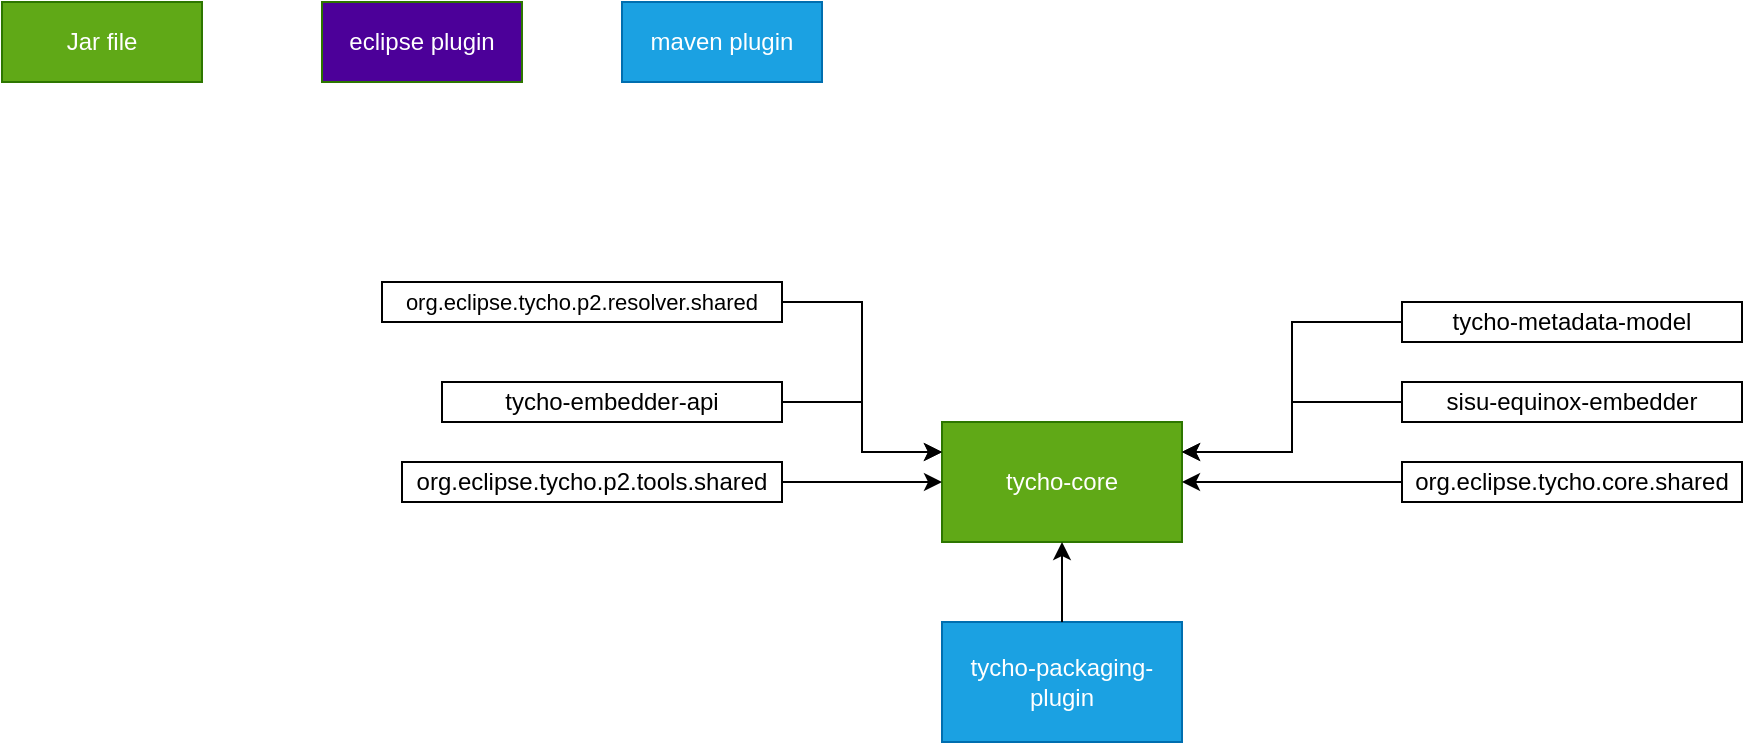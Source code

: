 <mxfile version="14.1.2" type="github">
  <diagram id="FHFmZQXOXYVLDdbLkJBi" name="Page-1">
    <mxGraphModel dx="1785" dy="457" grid="1" gridSize="10" guides="1" tooltips="1" connect="1" arrows="1" fold="1" page="1" pageScale="1" pageWidth="827" pageHeight="1169" math="0" shadow="0">
      <root>
        <mxCell id="0" />
        <mxCell id="1" parent="0" />
        <mxCell id="WsQnj9h-rzJG_XH_zbQI-1" value="tycho-packaging-plugin" style="rounded=0;whiteSpace=wrap;html=1;fillColor=#1ba1e2;strokeColor=#006EAF;fontColor=#ffffff;" vertex="1" parent="1">
          <mxGeometry x="-100" y="320" width="120" height="60" as="geometry" />
        </mxCell>
        <mxCell id="WsQnj9h-rzJG_XH_zbQI-2" value="tycho-core" style="rounded=0;whiteSpace=wrap;html=1;fillColor=#60a917;strokeColor=#2D7600;fontColor=#ffffff;" vertex="1" parent="1">
          <mxGeometry x="-100" y="220" width="120" height="60" as="geometry" />
        </mxCell>
        <mxCell id="WsQnj9h-rzJG_XH_zbQI-3" value="" style="endArrow=classic;html=1;entryX=0.5;entryY=1;entryDx=0;entryDy=0;exitX=0.5;exitY=0;exitDx=0;exitDy=0;" edge="1" parent="1" source="WsQnj9h-rzJG_XH_zbQI-1" target="WsQnj9h-rzJG_XH_zbQI-2">
          <mxGeometry width="50" height="50" relative="1" as="geometry">
            <mxPoint x="160" y="360" as="sourcePoint" />
            <mxPoint x="210" y="310" as="targetPoint" />
          </mxGeometry>
        </mxCell>
        <mxCell id="WsQnj9h-rzJG_XH_zbQI-17" style="edgeStyle=orthogonalEdgeStyle;rounded=0;orthogonalLoop=1;jettySize=auto;html=1;entryX=0;entryY=0.5;entryDx=0;entryDy=0;" edge="1" parent="1" source="WsQnj9h-rzJG_XH_zbQI-4" target="WsQnj9h-rzJG_XH_zbQI-2">
          <mxGeometry relative="1" as="geometry" />
        </mxCell>
        <mxCell id="WsQnj9h-rzJG_XH_zbQI-4" value="org.eclipse.tycho.p2.tools.shared" style="rounded=0;whiteSpace=wrap;html=1;" vertex="1" parent="1">
          <mxGeometry x="-370" y="240" width="190" height="20" as="geometry" />
        </mxCell>
        <mxCell id="WsQnj9h-rzJG_XH_zbQI-22" style="edgeStyle=orthogonalEdgeStyle;rounded=0;orthogonalLoop=1;jettySize=auto;html=1;entryX=0;entryY=0.25;entryDx=0;entryDy=0;" edge="1" parent="1" source="WsQnj9h-rzJG_XH_zbQI-6" target="WsQnj9h-rzJG_XH_zbQI-2">
          <mxGeometry relative="1" as="geometry" />
        </mxCell>
        <mxCell id="WsQnj9h-rzJG_XH_zbQI-6" value="&lt;font style=&quot;font-size: 11px&quot;&gt;org.eclipse.tycho.p2.resolver.shared&lt;/font&gt;" style="rounded=0;whiteSpace=wrap;html=1;" vertex="1" parent="1">
          <mxGeometry x="-380" y="150" width="200" height="20" as="geometry" />
        </mxCell>
        <mxCell id="WsQnj9h-rzJG_XH_zbQI-14" style="edgeStyle=orthogonalEdgeStyle;rounded=0;orthogonalLoop=1;jettySize=auto;html=1;entryX=1;entryY=0.25;entryDx=0;entryDy=0;" edge="1" parent="1" source="WsQnj9h-rzJG_XH_zbQI-7" target="WsQnj9h-rzJG_XH_zbQI-2">
          <mxGeometry relative="1" as="geometry" />
        </mxCell>
        <mxCell id="WsQnj9h-rzJG_XH_zbQI-7" value="sisu-equinox-embedder" style="rounded=0;whiteSpace=wrap;html=1;" vertex="1" parent="1">
          <mxGeometry x="130" y="200" width="170" height="20" as="geometry" />
        </mxCell>
        <mxCell id="WsQnj9h-rzJG_XH_zbQI-23" style="edgeStyle=orthogonalEdgeStyle;rounded=0;orthogonalLoop=1;jettySize=auto;html=1;entryX=1;entryY=0.25;entryDx=0;entryDy=0;" edge="1" parent="1" source="WsQnj9h-rzJG_XH_zbQI-8" target="WsQnj9h-rzJG_XH_zbQI-2">
          <mxGeometry relative="1" as="geometry" />
        </mxCell>
        <mxCell id="WsQnj9h-rzJG_XH_zbQI-8" value="tycho-metadata-model" style="rounded=0;whiteSpace=wrap;html=1;" vertex="1" parent="1">
          <mxGeometry x="130" y="160" width="170" height="20" as="geometry" />
        </mxCell>
        <mxCell id="WsQnj9h-rzJG_XH_zbQI-21" style="edgeStyle=orthogonalEdgeStyle;rounded=0;orthogonalLoop=1;jettySize=auto;html=1;entryX=0;entryY=0.25;entryDx=0;entryDy=0;" edge="1" parent="1" source="WsQnj9h-rzJG_XH_zbQI-9" target="WsQnj9h-rzJG_XH_zbQI-2">
          <mxGeometry relative="1" as="geometry" />
        </mxCell>
        <mxCell id="WsQnj9h-rzJG_XH_zbQI-9" value="tycho-embedder-api" style="rounded=0;whiteSpace=wrap;html=1;" vertex="1" parent="1">
          <mxGeometry x="-350" y="200" width="170" height="20" as="geometry" />
        </mxCell>
        <mxCell id="WsQnj9h-rzJG_XH_zbQI-13" style="edgeStyle=orthogonalEdgeStyle;rounded=0;orthogonalLoop=1;jettySize=auto;html=1;entryX=1;entryY=0.5;entryDx=0;entryDy=0;" edge="1" parent="1" source="WsQnj9h-rzJG_XH_zbQI-10" target="WsQnj9h-rzJG_XH_zbQI-2">
          <mxGeometry relative="1" as="geometry">
            <Array as="points">
              <mxPoint x="215" y="250" />
            </Array>
          </mxGeometry>
        </mxCell>
        <mxCell id="WsQnj9h-rzJG_XH_zbQI-10" value="org.eclipse.tycho.core.shared" style="rounded=0;whiteSpace=wrap;html=1;" vertex="1" parent="1">
          <mxGeometry x="130" y="240" width="170" height="20" as="geometry" />
        </mxCell>
        <mxCell id="WsQnj9h-rzJG_XH_zbQI-27" value="Jar file" style="rounded=0;whiteSpace=wrap;html=1;fillColor=#60a917;strokeColor=#2D7600;fontColor=#ffffff;" vertex="1" parent="1">
          <mxGeometry x="-570" y="10" width="100" height="40" as="geometry" />
        </mxCell>
        <mxCell id="WsQnj9h-rzJG_XH_zbQI-28" value="eclipse plugin" style="rounded=0;whiteSpace=wrap;html=1;strokeColor=#2D7600;fontColor=#ffffff;fillColor=#4C0099;" vertex="1" parent="1">
          <mxGeometry x="-410" y="10" width="100" height="40" as="geometry" />
        </mxCell>
        <mxCell id="WsQnj9h-rzJG_XH_zbQI-30" value="maven plugin" style="rounded=0;whiteSpace=wrap;html=1;strokeColor=#006EAF;fontColor=#ffffff;fillColor=#1ba1e2;" vertex="1" parent="1">
          <mxGeometry x="-260" y="10" width="100" height="40" as="geometry" />
        </mxCell>
      </root>
    </mxGraphModel>
  </diagram>
</mxfile>
